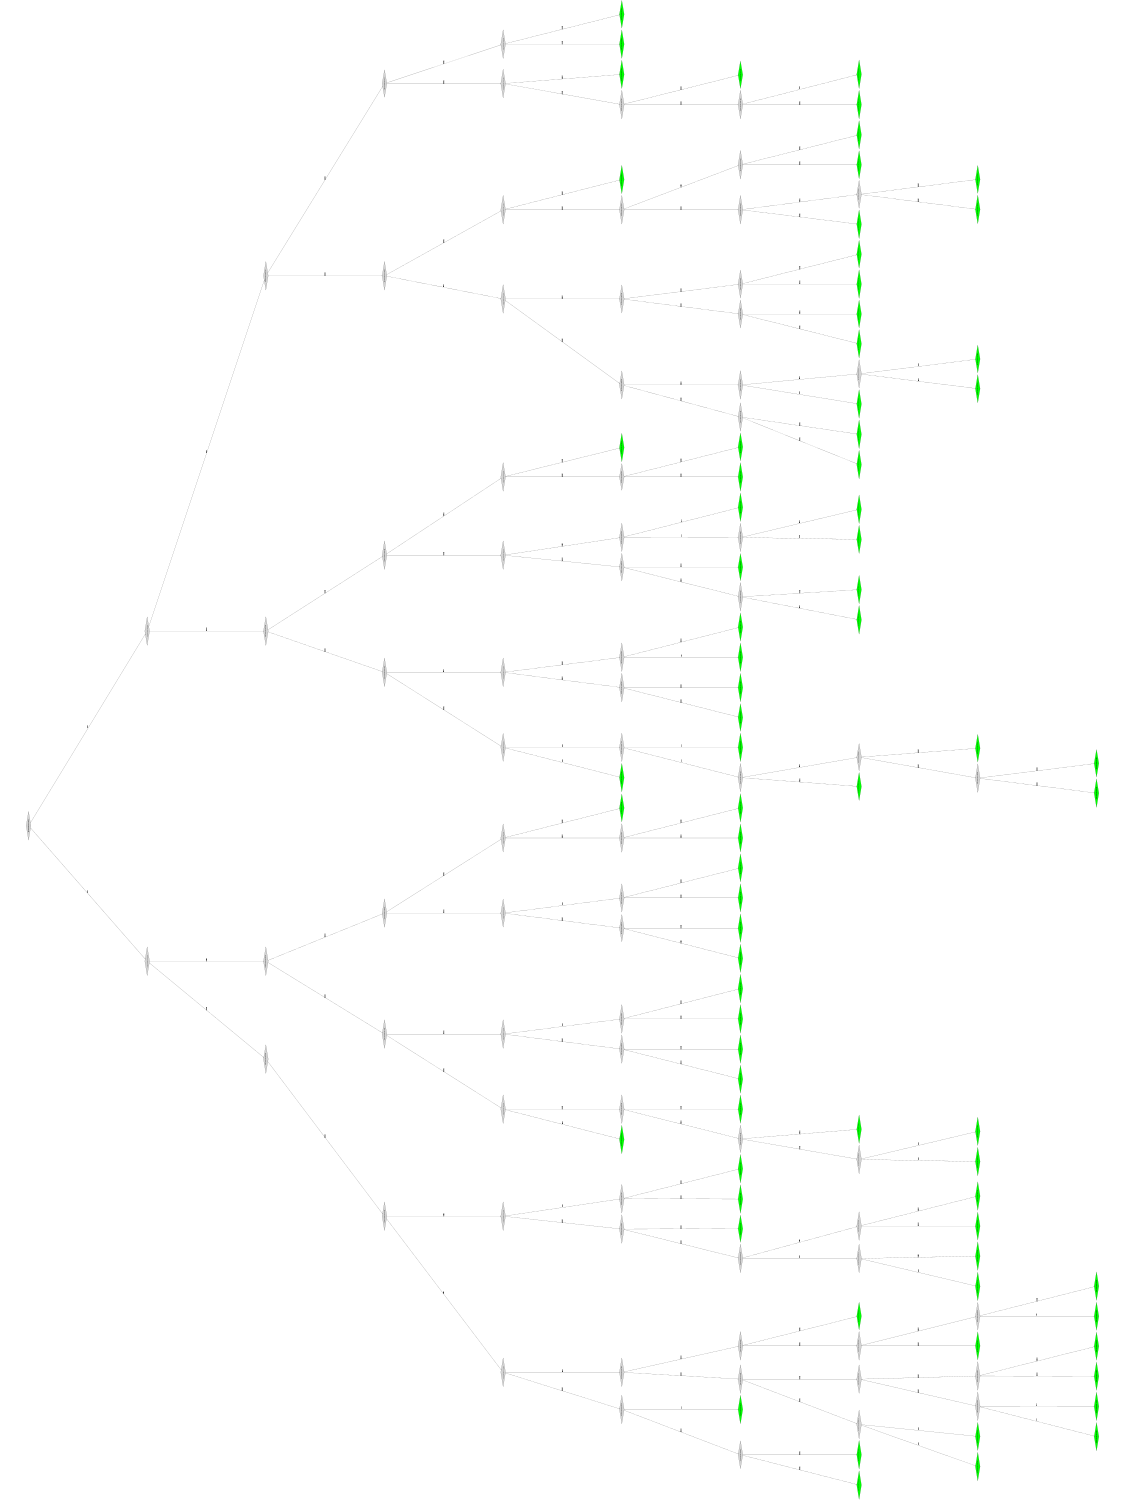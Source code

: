 digraph G {
	size="10,7.5";
	ratio=fill;
	rotate=90;
	center = "true";
	node [style="filled",width=.1,height=.1,fontname="Terminus"]
	edge [arrowsize=.3]
	n0x55b6b0915660 [shape=diamond];
	n0x55b6b0915660 -> n0x55b6b096e020 [label=0001];
	n0x55b6b0915660 -> n0x55b6b096aa60 [label=0001];
	n0x55b6b096aa60 [shape=diamond];
	n0x55b6b096aa60 -> n0x55b6b096e540 [label=0001];
	n0x55b6b096aa60 -> n0x55b6b096bc20 [label=0001];
	n0x55b6b096bc20 [shape=diamond];
	n0x55b6b096bc20 -> n0x55b6b0975e80 [label=0001];
	n0x55b6b096bc20 -> n0x55b6b096fcc0 [label=0001];
	n0x55b6b096fcc0 [shape=diamond];
	n0x55b6b096fcc0 -> n0x55b6b09d14a0 [label=0001];
	n0x55b6b096fcc0 -> n0x55b6b09d9ba0 [label=0001];
	n0x55b6b09d9ba0 [shape=diamond];
	n0x55b6b09d9ba0 -> n0x55b6b0a3e840 [label=0001];
	n0x55b6b09d9ba0 -> n0x55b6b0a3ef80 [label=0001];
	n0x55b6b0a3ef80 [shape=diamond,fillcolor=green];
	n0x55b6b0a3e840 [shape=diamond,fillcolor=green];
	n0x55b6b09d14a0 [shape=diamond];
	n0x55b6b09d14a0 -> n0x55b6b09e7680 [label=0001];
	n0x55b6b09d14a0 -> n0x55b6b09e7aa0 [label=0001];
	n0x55b6b09e7aa0 [shape=diamond,fillcolor=green];
	n0x55b6b09e7680 [shape=diamond];
	n0x55b6b09e7680 -> n0x55b6b0a0b780 [label=0001];
	n0x55b6b09e7680 -> n0x55b6b09f91c0 [label=0001];
	n0x55b6b09f91c0 [shape=diamond,fillcolor=green];
	n0x55b6b0a0b780 [shape=diamond];
	n0x55b6b0a0b780 -> n0x55b6b0a51120 [label=0001];
	n0x55b6b0a0b780 -> n0x55b6b0a47b40 [label=0001];
	n0x55b6b0a47b40 [shape=diamond,fillcolor=green];
	n0x55b6b0a51120 [shape=diamond,fillcolor=green];
	n0x55b6b0975e80 [shape=diamond];
	n0x55b6b0975e80 -> n0x55b6b09d1de0 [label=0001];
	n0x55b6b0975e80 -> n0x55b6b09d1900 [label=0001];
	n0x55b6b09d1900 [shape=diamond];
	n0x55b6b09d1900 -> n0x55b6b09e7420 [label=0001];
	n0x55b6b09d1900 -> n0x55b6b09e7bc0 [label=0001];
	n0x55b6b09e7bc0 [shape=diamond,fillcolor=green];
	n0x55b6b09e7420 [shape=diamond];
	n0x55b6b09e7420 -> n0x55b6b0a0bb20 [label=0001];
	n0x55b6b09e7420 -> n0x55b6b0a14420 [label=0001];
	n0x55b6b0a14420 [shape=diamond];
	n0x55b6b0a14420 -> n0x55b6b0a23ca0 [label=0001];
	n0x55b6b0a14420 -> n0x55b6b0a15a20 [label=0001];
	n0x55b6b0a15a20 [shape=diamond,fillcolor=green];
	n0x55b6b0a23ca0 [shape=diamond,fillcolor=green];
	n0x55b6b0a0bb20 [shape=diamond];
	n0x55b6b0a0bb20 -> n0x55b6b0a0b700 [label=0001];
	n0x55b6b0a0bb20 -> n0x55b6b0a3f880 [label=0001];
	n0x55b6b0a3f880 [shape=diamond];
	n0x55b6b0a3f880 -> n0x55b6b0a505e0 [label=0001];
	n0x55b6b0a3f880 -> n0x55b6b0a50cc0 [label=0001];
	n0x55b6b0a50cc0 [shape=diamond,fillcolor=green];
	n0x55b6b0a505e0 [shape=diamond,fillcolor=green];
	n0x55b6b0a0b700 [shape=diamond,fillcolor=green];
	n0x55b6b09d1de0 [shape=diamond];
	n0x55b6b09d1de0 -> n0x55b6b09df8e0 [label=0001];
	n0x55b6b09d1de0 -> n0x55b6b09df340 [label=0001];
	n0x55b6b09df340 [shape=diamond];
	n0x55b6b09df340 -> n0x55b6b09f8580 [label=0001];
	n0x55b6b09df340 -> n0x55b6b09df660 [label=0001];
	n0x55b6b09df660 [shape=diamond];
	n0x55b6b09df660 -> n0x55b6b0a15680 [label=0001];
	n0x55b6b09df660 -> n0x55b6b0a0bf60 [label=0001];
	n0x55b6b0a0bf60 [shape=diamond,fillcolor=green];
	n0x55b6b0a15680 [shape=diamond,fillcolor=green];
	n0x55b6b09f8580 [shape=diamond];
	n0x55b6b09f8580 -> n0x55b6b0a37a20 [label=0001];
	n0x55b6b09f8580 -> n0x55b6b0a37f40 [label=0001];
	n0x55b6b0a37f40 [shape=diamond,fillcolor=green];
	n0x55b6b0a37a20 [shape=diamond,fillcolor=green];
	n0x55b6b09df8e0 [shape=diamond];
	n0x55b6b09df8e0 -> n0x55b6b0a0a140 [label=0001];
	n0x55b6b09df8e0 -> n0x55b6b0a02060 [label=0001];
	n0x55b6b0a02060 [shape=diamond];
	n0x55b6b0a02060 -> n0x55b6b0a299e0 [label=0001];
	n0x55b6b0a02060 -> n0x55b6b0a146c0 [label=0001];
	n0x55b6b0a146c0 [shape=diamond];
	n0x55b6b0a146c0 -> n0x55b6b0a50c00 [label=0001];
	n0x55b6b0a146c0 -> n0x55b6b0a3ef40 [label=0001];
	n0x55b6b0a3ef40 [shape=diamond,fillcolor=green];
	n0x55b6b0a50c00 [shape=diamond,fillcolor=green];
	n0x55b6b0a299e0 [shape=diamond,fillcolor=green];
	n0x55b6b0a0a140 [shape=diamond];
	n0x55b6b0a0a140 -> n0x55b6b0a467e0 [label=0001];
	n0x55b6b0a0a140 -> n0x55b6b0a46b00 [label=0001];
	n0x55b6b0a46b00 [shape=diamond,fillcolor=green];
	n0x55b6b0a467e0 [shape=diamond,fillcolor=green];
	n0x55b6b096e540 [shape=diamond];
	n0x55b6b096e540 -> n0x55b6b096e260 [label=0001];
	n0x55b6b096e540 -> n0x55b6b096eb40 [label=0001];
	n0x55b6b096eb40 [shape=diamond];
	n0x55b6b096eb40 -> n0x55b6b09dece0 [label=0001];
	n0x55b6b096eb40 -> n0x55b6b09d9da0 [label=0001];
	n0x55b6b09d9da0 [shape=diamond];
	n0x55b6b09d9da0 -> n0x55b6b09f8fc0 [label=0001];
	n0x55b6b09d9da0 -> n0x55b6b09e7e80 [label=0001];
	n0x55b6b09e7e80 [shape=diamond,fillcolor=green];
	n0x55b6b09f8fc0 [shape=diamond];
	n0x55b6b09f8fc0 -> n0x55b6b0a227e0 [label=0001];
	n0x55b6b09f8fc0 -> n0x55b6b0a28cc0 [label=0001];
	n0x55b6b0a28cc0 [shape=diamond,fillcolor=green];
	n0x55b6b0a227e0 [shape=diamond,fillcolor=green];
	n0x55b6b09dece0 [shape=diamond];
	n0x55b6b09dece0 -> n0x55b6b09f88c0 [label=0001];
	n0x55b6b09dece0 -> n0x55b6b09d0ce0 [label=0001];
	n0x55b6b09d0ce0 [shape=diamond];
	n0x55b6b09d0ce0 -> n0x55b6b0a0a980 [label=0001];
	n0x55b6b09d0ce0 -> n0x55b6b0a14760 [label=0001];
	n0x55b6b0a14760 [shape=diamond,fillcolor=green];
	n0x55b6b0a0a980 [shape=diamond];
	n0x55b6b0a0a980 -> n0x55b6b0a60c40 [label=0000];
	n0x55b6b0a0a980 -> n0x55b6b0a60b60 [label=0001];
	n0x55b6b0a60b60 [shape=diamond,fillcolor=green];
	n0x55b6b0a60c40 [shape=diamond,fillcolor=green];
	n0x55b6b09f88c0 [shape=diamond];
	n0x55b6b09f88c0 -> n0x55b6b0a22de0 [label=0001];
	n0x55b6b09f88c0 -> n0x55b6b0a0afa0 [label=0001];
	n0x55b6b0a0afa0 [shape=diamond,fillcolor=green];
	n0x55b6b0a22de0 [shape=diamond];
	n0x55b6b0a22de0 -> n0x55b6b0a47d80 [label=0001];
	n0x55b6b0a22de0 -> n0x55b6b0a601a0 [label=0001];
	n0x55b6b0a601a0 [shape=diamond,fillcolor=green];
	n0x55b6b0a47d80 [shape=diamond,fillcolor=green];
	n0x55b6b096e260 [shape=diamond];
	n0x55b6b096e260 -> n0x55b6b096fe40 [label=0001];
	n0x55b6b096e260 -> n0x55b6b0975d40 [label=0001];
	n0x55b6b0975d40 [shape=diamond];
	n0x55b6b0975d40 -> n0x55b6b0a0b960 [label=0001];
	n0x55b6b0975d40 -> n0x55b6b0a0be00 [label=0001];
	n0x55b6b0a0be00 [shape=diamond];
	n0x55b6b0a0be00 -> n0x55b6b0a28d00 [label=0001];
	n0x55b6b0a0be00 -> n0x55b6b0a221a0 [label=0001];
	n0x55b6b0a221a0 [shape=diamond,fillcolor=green];
	n0x55b6b0a28d00 [shape=diamond,fillcolor=green];
	n0x55b6b0a0b960 [shape=diamond];
	n0x55b6b0a0b960 -> n0x55b6b0a3f960 [label=0001];
	n0x55b6b0a0b960 -> n0x55b6b0a37e80 [label=0001];
	n0x55b6b0a37e80 [shape=diamond,fillcolor=green];
	n0x55b6b0a3f960 [shape=diamond,fillcolor=green];
	n0x55b6b096fe40 [shape=diamond];
	n0x55b6b096fe40 -> n0x55b6b09d1ae0 [label=0001];
	n0x55b6b096fe40 -> n0x55b6b09d13c0 [label=0001];
	n0x55b6b09d13c0 [shape=diamond];
	n0x55b6b09d13c0 -> n0x55b6b09dec80 [label=0001];
	n0x55b6b09d13c0 -> n0x55b6b09e65a0 [label=0001];
	n0x55b6b09e65a0 [shape=diamond,fillcolor=green];
	n0x55b6b09dec80 [shape=diamond];
	n0x55b6b09dec80 -> n0x55b6b09f8540 [label=0001];
	n0x55b6b09dec80 -> n0x55b6b09f8fe0 [label=0001];
	n0x55b6b09f8fe0 [shape=diamond];
	n0x55b6b09f8fe0 -> n0x55b6b0a140e0 [label=0001];
	n0x55b6b09f8fe0 -> n0x55b6b0a22f20 [label=0001];
	n0x55b6b0a22f20 [shape=diamond,fillcolor=green];
	n0x55b6b0a140e0 [shape=diamond];
	n0x55b6b0a140e0 -> n0x55b6b0a60b00 [label=0001];
	n0x55b6b0a140e0 -> n0x55b6b0a50fa0 [label=0001];
	n0x55b6b0a50fa0 [shape=diamond,fillcolor=green];
	n0x55b6b0a60b00 [shape=diamond,fillcolor=green];
	n0x55b6b09f8540 [shape=diamond,fillcolor=green];
	n0x55b6b09d1ae0 [shape=diamond,fillcolor=green];
	n0x55b6b096e020 [shape=diamond];
	n0x55b6b096e020 -> n0x55b6b096e600 [label=0001];
	n0x55b6b096e020 -> n0x55b6b096e660 [label=0001];
	n0x55b6b096e660 [shape=diamond];
	n0x55b6b096e660 -> n0x55b6b096e7e0 [label=0001];
	n0x55b6b096e660 -> n0x55b6b096bbc0 [label=0001];
	n0x55b6b096bbc0 [shape=diamond];
	n0x55b6b096bbc0 -> n0x55b6b09df940 [label=0001];
	n0x55b6b096bbc0 -> n0x55b6b09df560 [label=0001];
	n0x55b6b09df560 [shape=diamond];
	n0x55b6b09df560 -> n0x55b6b0a02ee0 [label=0001];
	n0x55b6b09df560 -> n0x55b6b09f9440 [label=0001];
	n0x55b6b09f9440 [shape=diamond,fillcolor=green];
	n0x55b6b0a02ee0 [shape=diamond];
	n0x55b6b0a02ee0 -> n0x55b6b0a29dc0 [label=0001];
	n0x55b6b0a02ee0 -> n0x55b6b0a370e0 [label=0001];
	n0x55b6b0a370e0 [shape=diamond,fillcolor=green];
	n0x55b6b0a29dc0 [shape=diamond,fillcolor=green];
	n0x55b6b09df940 [shape=diamond];
	n0x55b6b09df940 -> n0x55b6b09f8f60 [label=0001];
	n0x55b6b09df940 -> n0x55b6b0a023c0 [label=0001];
	n0x55b6b0a023c0 [shape=diamond];
	n0x55b6b0a023c0 -> n0x55b6b0a15da0 [label=0001];
	n0x55b6b0a023c0 -> n0x55b6b0a237c0 [label=0001];
	n0x55b6b0a237c0 [shape=diamond,fillcolor=green];
	n0x55b6b0a15da0 [shape=diamond,fillcolor=green];
	n0x55b6b09f8f60 [shape=diamond];
	n0x55b6b09f8f60 -> n0x55b6b0a284a0 [label=0001];
	n0x55b6b09f8f60 -> n0x55b6b0975860 [label=0001];
	n0x55b6b0975860 [shape=diamond,fillcolor=green];
	n0x55b6b0a284a0 [shape=diamond,fillcolor=green];
	n0x55b6b096e7e0 [shape=diamond];
	n0x55b6b096e7e0 -> n0x55b6b096e360 [label=0001];
	n0x55b6b096e7e0 -> n0x55b6b0975e00 [label=0001];
	n0x55b6b0975e00 [shape=diamond];
	n0x55b6b0975e00 -> n0x55b6b0a0ae20 [label=0001];
	n0x55b6b0975e00 -> n0x55b6b0a03ee0 [label=0001];
	n0x55b6b0a03ee0 [shape=diamond];
	n0x55b6b0a03ee0 -> n0x55b6b0a36580 [label=0001];
	n0x55b6b0a03ee0 -> n0x55b6b09e7a20 [label=0001];
	n0x55b6b09e7a20 [shape=diamond,fillcolor=green];
	n0x55b6b0a36580 [shape=diamond,fillcolor=green];
	n0x55b6b0a0ae20 [shape=diamond];
	n0x55b6b0a0ae20 -> n0x55b6b0a291c0 [label=0001];
	n0x55b6b0a0ae20 -> n0x55b6b0a286a0 [label=0001];
	n0x55b6b0a286a0 [shape=diamond,fillcolor=green];
	n0x55b6b0a291c0 [shape=diamond,fillcolor=green];
	n0x55b6b096e360 [shape=diamond];
	n0x55b6b096e360 -> n0x55b6b09d1e80 [label=0001];
	n0x55b6b096e360 -> n0x55b6b09d8940 [label=0001];
	n0x55b6b09d8940 [shape=diamond];
	n0x55b6b09d8940 -> n0x55b6b09dfc80 [label=0001];
	n0x55b6b09d8940 -> n0x55b6b09e62c0 [label=0001];
	n0x55b6b09e62c0 [shape=diamond,fillcolor=green];
	n0x55b6b09dfc80 [shape=diamond];
	n0x55b6b09dfc80 -> n0x55b6b0a0bee0 [label=0001];
	n0x55b6b09dfc80 -> n0x55b6b0a0a0e0 [label=0001];
	n0x55b6b0a0a0e0 [shape=diamond,fillcolor=green];
	n0x55b6b0a0bee0 [shape=diamond];
	n0x55b6b0a0bee0 -> n0x55b6b0a50720 [label=0001];
	n0x55b6b0a0bee0 -> n0x55b6b0a50ae0 [label=0001];
	n0x55b6b0a50ae0 [shape=diamond,fillcolor=green];
	n0x55b6b0a50720 [shape=diamond,fillcolor=green];
	n0x55b6b09d1e80 [shape=diamond,fillcolor=green];
	n0x55b6b096e600 [shape=diamond];
	n0x55b6b096e600 -> n0x55b6b096e300 [label=0001];
	n0x55b6b096e300 [shape=diamond];
	n0x55b6b096e300 -> n0x55b6b0974300 [label=0001];
	n0x55b6b096e300 -> n0x55b6b096e4a0 [label=0001];
	n0x55b6b096e4a0 [shape=diamond];
	n0x55b6b096e4a0 -> n0x55b6b09d0400 [label=0001];
	n0x55b6b096e4a0 -> n0x55b6b09d8680 [label=0001];
	n0x55b6b09d8680 [shape=diamond];
	n0x55b6b09d8680 -> n0x55b6b0a3e980 [label=0001];
	n0x55b6b09d8680 -> n0x55b6b09e7520 [label=0001];
	n0x55b6b09e7520 [shape=diamond,fillcolor=green];
	n0x55b6b0a3e980 [shape=diamond,fillcolor=green];
	n0x55b6b09d0400 [shape=diamond];
	n0x55b6b09d0400 -> n0x55b6b096e520 [label=0001];
	n0x55b6b09d0400 -> n0x55b6b09f9cc0 [label=0001];
	n0x55b6b09f9cc0 [shape=diamond,fillcolor=green];
	n0x55b6b096e520 [shape=diamond];
	n0x55b6b096e520 -> n0x55b6b0a364a0 [label=0001];
	n0x55b6b096e520 -> n0x55b6b0a36de0 [label=0001];
	n0x55b6b0a36de0 [shape=diamond];
	n0x55b6b0a36de0 -> n0x55b6b0a47ac0 [label=0001];
	n0x55b6b0a36de0 -> n0x55b6b0a46200 [label=0001];
	n0x55b6b0a46200 [shape=diamond,fillcolor=green];
	n0x55b6b0a47ac0 [shape=diamond,fillcolor=green];
	n0x55b6b0a364a0 [shape=diamond];
	n0x55b6b0a364a0 -> n0x55b6b0a61920 [label=0001];
	n0x55b6b0a364a0 -> n0x55b6b0a61d00 [label=0001];
	n0x55b6b0a61d00 [shape=diamond,fillcolor=green];
	n0x55b6b0a61920 [shape=diamond,fillcolor=green];
	n0x55b6b0974300 [shape=diamond];
	n0x55b6b0974300 -> n0x55b6b0975960 [label=0001];
	n0x55b6b0974300 -> n0x55b6b0975a40 [label=0001];
	n0x55b6b0975a40 [shape=diamond];
	n0x55b6b0975a40 -> n0x55b6b09d1d80 [label=0001];
	n0x55b6b0975a40 -> n0x55b6b09d8480 [label=0001];
	n0x55b6b09d8480 [shape=diamond];
	n0x55b6b09d8480 -> n0x55b6b09e7940 [label=0001];
	n0x55b6b09d8480 -> n0x55b6b09d9fc0 [label=0001];
	n0x55b6b09d9fc0 [shape=diamond,fillcolor=green];
	n0x55b6b09e7940 [shape=diamond];
	n0x55b6b09e7940 -> n0x55b6b0a600c0 [label=0001];
	n0x55b6b09e7940 -> n0x55b6b0a3fae0 [label=0001];
	n0x55b6b0a3fae0 [shape=diamond];
	n0x55b6b0a3fae0 -> n0x55b6b0a50dc0 [label=0001];
	n0x55b6b0a3fae0 -> n0x55b6b0a60be0 [label=0001];
	n0x55b6b0a60be0 [shape=diamond,fillcolor=green];
	n0x55b6b0a50dc0 [shape=diamond,fillcolor=green];
	n0x55b6b0a600c0 [shape=diamond,fillcolor=green];
	n0x55b6b09d1d80 [shape=diamond];
	n0x55b6b09d1d80 -> n0x55b6b09de820 [label=0001];
	n0x55b6b09d1d80 -> n0x55b6b09d82c0 [label=0001];
	n0x55b6b09d82c0 [shape=diamond];
	n0x55b6b09d82c0 -> n0x55b6b09e75a0 [label=0001];
	n0x55b6b09d82c0 -> n0x55b6b09e7d60 [label=0001];
	n0x55b6b09e7d60 [shape=diamond];
	n0x55b6b09e7d60 -> n0x55b6b0a15a60 [label=0001];
	n0x55b6b09e7d60 -> n0x55b6b0a22c20 [label=0001];
	n0x55b6b0a22c20 [shape=diamond,fillcolor=green];
	n0x55b6b0a15a60 [shape=diamond,fillcolor=green];
	n0x55b6b09e75a0 [shape=diamond];
	n0x55b6b09e75a0 -> n0x55b6b0a14da0 [label=0001];
	n0x55b6b09e75a0 -> n0x55b6b0a14180 [label=0001];
	n0x55b6b0a14180 [shape=diamond,fillcolor=green];
	n0x55b6b0a14da0 [shape=diamond,fillcolor=green];
	n0x55b6b09de820 [shape=diamond];
	n0x55b6b09de820 -> n0x55b6b0a28b80 [label=0001];
	n0x55b6b09de820 -> n0x55b6b0a28c80 [label=0001];
	n0x55b6b0a28c80 [shape=diamond,fillcolor=green];
	n0x55b6b0a28b80 [shape=diamond,fillcolor=green];
	n0x55b6b0975960 [shape=diamond];
	n0x55b6b0975960 -> n0x55b6b09dfa20 [label=0001];
	n0x55b6b0975960 -> n0x55b6b09d9a20 [label=0001];
	n0x55b6b09d9a20 [shape=diamond,fillcolor=green];
	n0x55b6b09dfa20 [shape=diamond];
	n0x55b6b09dfa20 -> n0x55b6b0a51960 [label=0001];
	n0x55b6b09dfa20 -> n0x55b6b0a51280 [label=0001];
	n0x55b6b0a51280 [shape=diamond,fillcolor=green];
	n0x55b6b0a51960 [shape=diamond,fillcolor=green];
}
